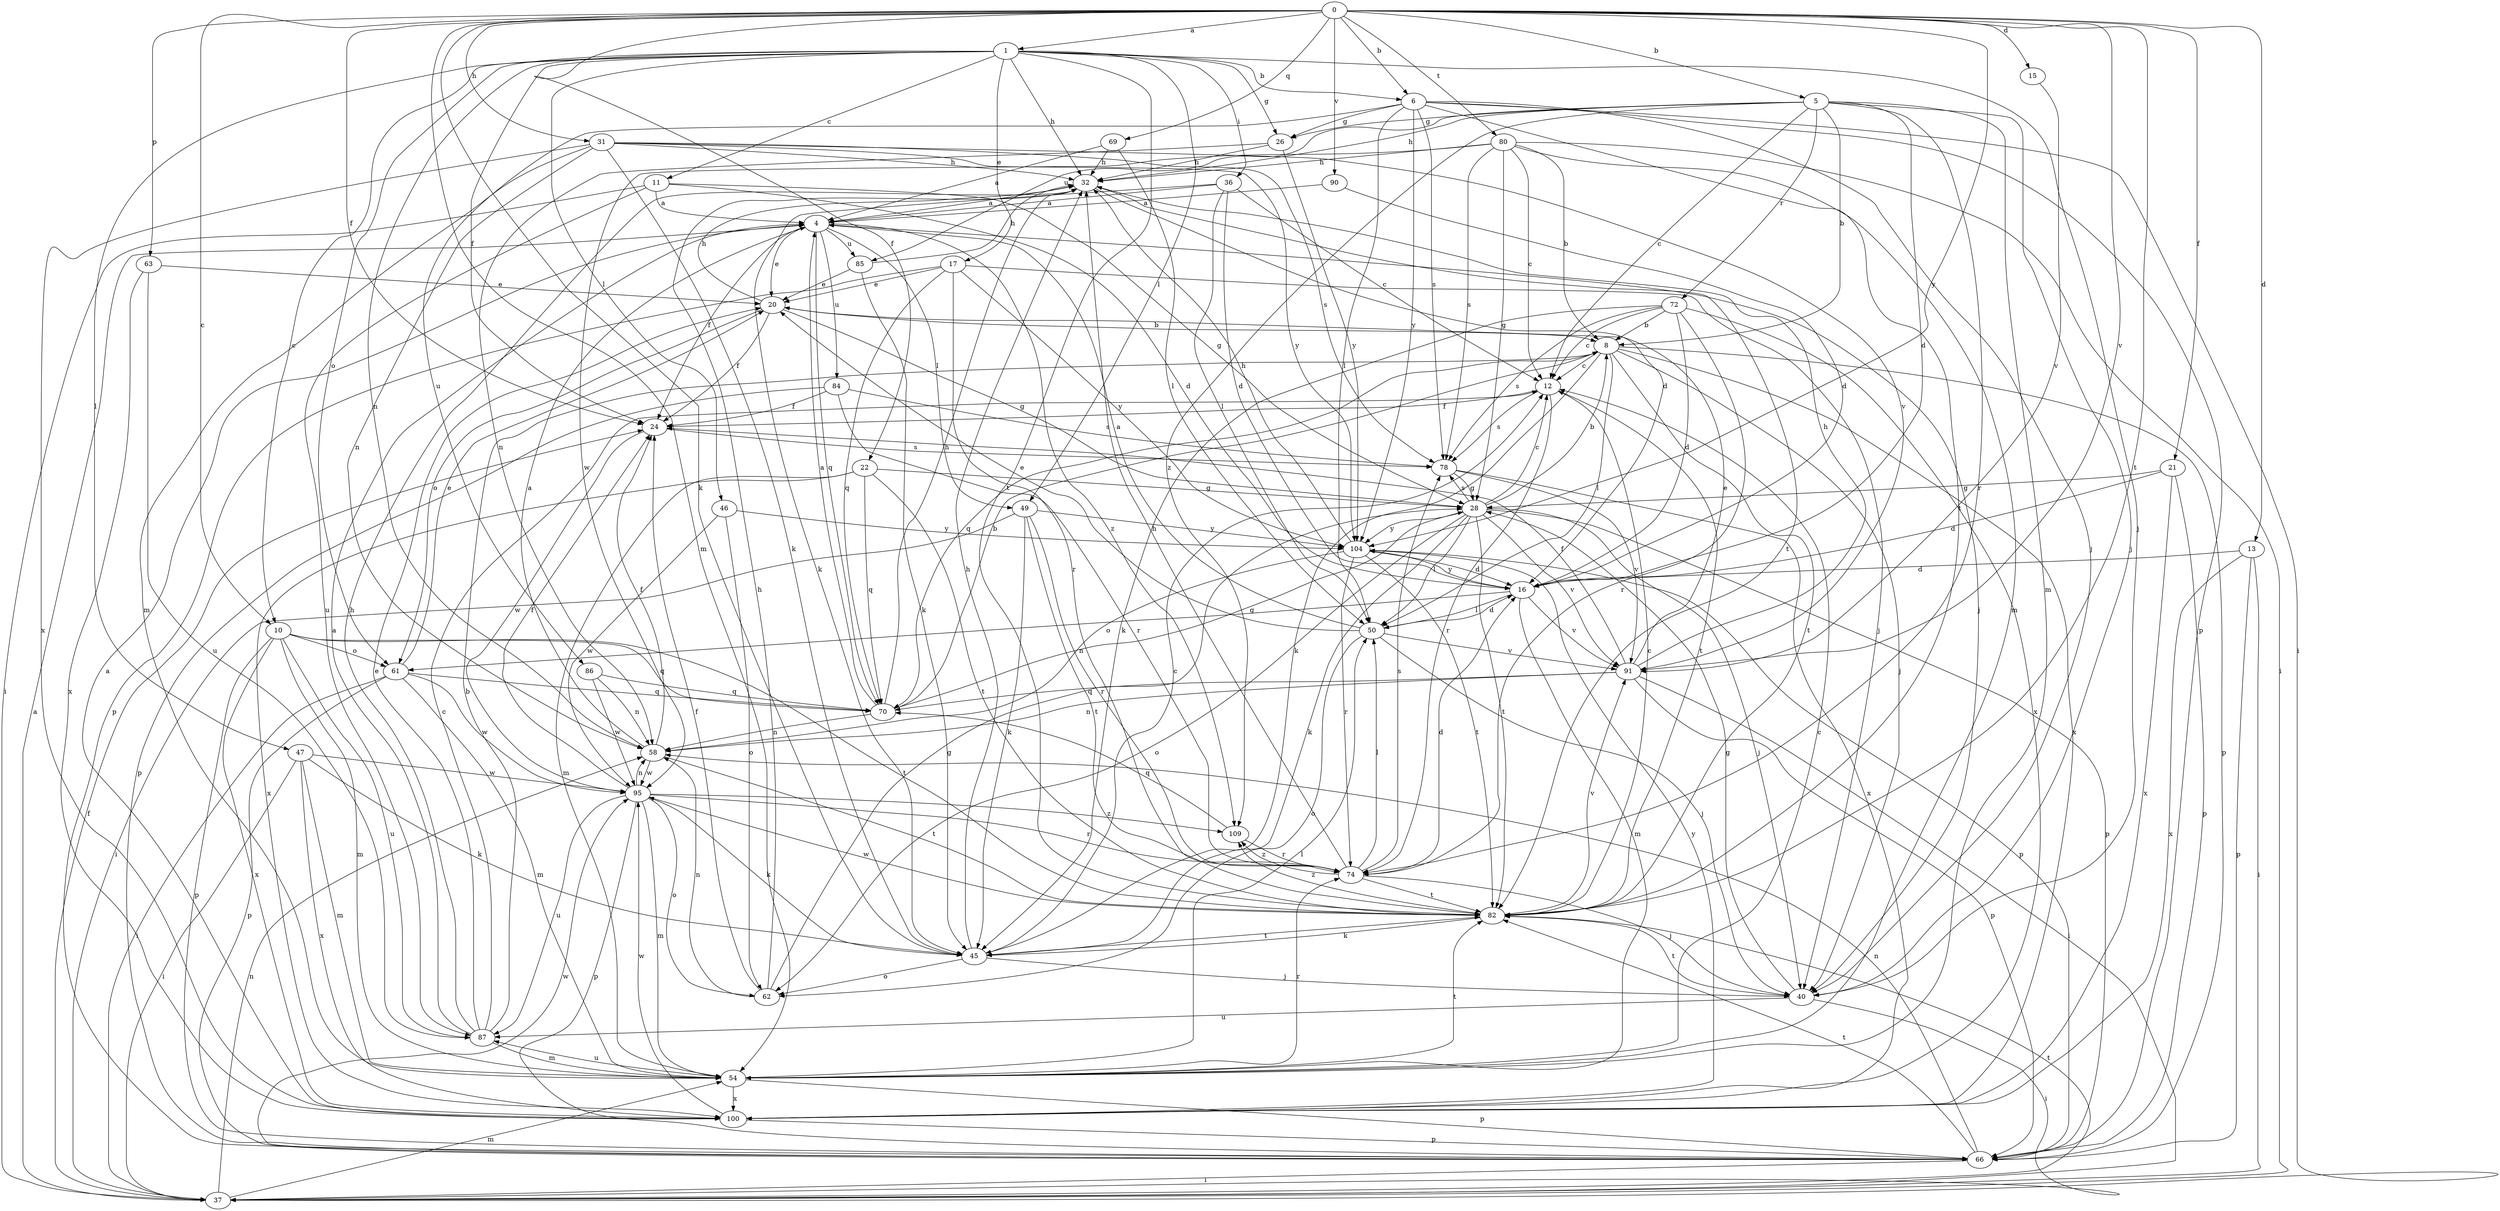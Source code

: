 strict digraph  {
0;
1;
4;
5;
6;
8;
10;
11;
12;
13;
15;
16;
17;
20;
21;
22;
24;
26;
28;
31;
32;
36;
37;
40;
45;
46;
47;
49;
50;
54;
58;
61;
62;
63;
66;
69;
70;
72;
74;
78;
80;
82;
84;
85;
86;
87;
90;
91;
95;
100;
104;
109;
0 -> 1  [label=a];
0 -> 5  [label=b];
0 -> 6  [label=b];
0 -> 10  [label=c];
0 -> 13  [label=d];
0 -> 15  [label=d];
0 -> 21  [label=f];
0 -> 22  [label=f];
0 -> 24  [label=f];
0 -> 31  [label=h];
0 -> 45  [label=k];
0 -> 54  [label=m];
0 -> 63  [label=p];
0 -> 69  [label=q];
0 -> 80  [label=t];
0 -> 82  [label=t];
0 -> 90  [label=v];
0 -> 91  [label=v];
0 -> 104  [label=y];
1 -> 6  [label=b];
1 -> 10  [label=c];
1 -> 11  [label=c];
1 -> 17  [label=e];
1 -> 24  [label=f];
1 -> 26  [label=g];
1 -> 32  [label=h];
1 -> 36  [label=i];
1 -> 40  [label=j];
1 -> 46  [label=l];
1 -> 47  [label=l];
1 -> 49  [label=l];
1 -> 58  [label=n];
1 -> 61  [label=o];
1 -> 82  [label=t];
4 -> 20  [label=e];
4 -> 24  [label=f];
4 -> 40  [label=j];
4 -> 49  [label=l];
4 -> 70  [label=q];
4 -> 84  [label=u];
4 -> 85  [label=u];
4 -> 109  [label=z];
5 -> 8  [label=b];
5 -> 12  [label=c];
5 -> 16  [label=d];
5 -> 26  [label=g];
5 -> 32  [label=h];
5 -> 40  [label=j];
5 -> 54  [label=m];
5 -> 72  [label=r];
5 -> 74  [label=r];
5 -> 85  [label=u];
5 -> 109  [label=z];
6 -> 26  [label=g];
6 -> 37  [label=i];
6 -> 40  [label=j];
6 -> 50  [label=l];
6 -> 66  [label=p];
6 -> 78  [label=s];
6 -> 82  [label=t];
6 -> 86  [label=u];
6 -> 104  [label=y];
8 -> 12  [label=c];
8 -> 40  [label=j];
8 -> 45  [label=k];
8 -> 50  [label=l];
8 -> 66  [label=p];
8 -> 70  [label=q];
8 -> 82  [label=t];
8 -> 100  [label=x];
10 -> 54  [label=m];
10 -> 61  [label=o];
10 -> 66  [label=p];
10 -> 70  [label=q];
10 -> 82  [label=t];
10 -> 87  [label=u];
10 -> 100  [label=x];
11 -> 4  [label=a];
11 -> 16  [label=d];
11 -> 28  [label=g];
11 -> 37  [label=i];
11 -> 87  [label=u];
12 -> 24  [label=f];
12 -> 74  [label=r];
12 -> 78  [label=s];
12 -> 82  [label=t];
13 -> 16  [label=d];
13 -> 37  [label=i];
13 -> 66  [label=p];
13 -> 100  [label=x];
15 -> 91  [label=v];
16 -> 50  [label=l];
16 -> 54  [label=m];
16 -> 61  [label=o];
16 -> 91  [label=v];
16 -> 104  [label=y];
17 -> 20  [label=e];
17 -> 40  [label=j];
17 -> 66  [label=p];
17 -> 70  [label=q];
17 -> 74  [label=r];
17 -> 104  [label=y];
20 -> 8  [label=b];
20 -> 24  [label=f];
20 -> 28  [label=g];
20 -> 32  [label=h];
20 -> 61  [label=o];
21 -> 16  [label=d];
21 -> 28  [label=g];
21 -> 66  [label=p];
21 -> 100  [label=x];
22 -> 28  [label=g];
22 -> 54  [label=m];
22 -> 70  [label=q];
22 -> 82  [label=t];
22 -> 100  [label=x];
24 -> 78  [label=s];
24 -> 95  [label=w];
26 -> 32  [label=h];
26 -> 58  [label=n];
26 -> 104  [label=y];
28 -> 8  [label=b];
28 -> 12  [label=c];
28 -> 40  [label=j];
28 -> 45  [label=k];
28 -> 50  [label=l];
28 -> 62  [label=o];
28 -> 66  [label=p];
28 -> 78  [label=s];
28 -> 82  [label=t];
28 -> 91  [label=v];
28 -> 104  [label=y];
31 -> 32  [label=h];
31 -> 45  [label=k];
31 -> 54  [label=m];
31 -> 58  [label=n];
31 -> 78  [label=s];
31 -> 91  [label=v];
31 -> 100  [label=x];
31 -> 104  [label=y];
32 -> 4  [label=a];
32 -> 16  [label=d];
32 -> 82  [label=t];
36 -> 4  [label=a];
36 -> 12  [label=c];
36 -> 16  [label=d];
36 -> 45  [label=k];
36 -> 50  [label=l];
37 -> 4  [label=a];
37 -> 24  [label=f];
37 -> 54  [label=m];
37 -> 58  [label=n];
37 -> 82  [label=t];
40 -> 28  [label=g];
40 -> 37  [label=i];
40 -> 82  [label=t];
40 -> 87  [label=u];
45 -> 12  [label=c];
45 -> 32  [label=h];
45 -> 40  [label=j];
45 -> 62  [label=o];
45 -> 82  [label=t];
46 -> 62  [label=o];
46 -> 95  [label=w];
46 -> 104  [label=y];
47 -> 37  [label=i];
47 -> 45  [label=k];
47 -> 54  [label=m];
47 -> 95  [label=w];
47 -> 100  [label=x];
49 -> 37  [label=i];
49 -> 45  [label=k];
49 -> 74  [label=r];
49 -> 82  [label=t];
49 -> 104  [label=y];
50 -> 4  [label=a];
50 -> 16  [label=d];
50 -> 20  [label=e];
50 -> 40  [label=j];
50 -> 62  [label=o];
50 -> 91  [label=v];
54 -> 12  [label=c];
54 -> 50  [label=l];
54 -> 66  [label=p];
54 -> 74  [label=r];
54 -> 82  [label=t];
54 -> 87  [label=u];
54 -> 100  [label=x];
58 -> 4  [label=a];
58 -> 24  [label=f];
58 -> 82  [label=t];
58 -> 95  [label=w];
61 -> 20  [label=e];
61 -> 37  [label=i];
61 -> 54  [label=m];
61 -> 66  [label=p];
61 -> 70  [label=q];
61 -> 95  [label=w];
62 -> 24  [label=f];
62 -> 28  [label=g];
62 -> 32  [label=h];
62 -> 58  [label=n];
63 -> 20  [label=e];
63 -> 87  [label=u];
63 -> 100  [label=x];
66 -> 37  [label=i];
66 -> 58  [label=n];
66 -> 82  [label=t];
66 -> 95  [label=w];
69 -> 4  [label=a];
69 -> 32  [label=h];
69 -> 50  [label=l];
70 -> 4  [label=a];
70 -> 8  [label=b];
70 -> 28  [label=g];
70 -> 32  [label=h];
70 -> 58  [label=n];
72 -> 8  [label=b];
72 -> 12  [label=c];
72 -> 16  [label=d];
72 -> 45  [label=k];
72 -> 74  [label=r];
72 -> 78  [label=s];
72 -> 100  [label=x];
74 -> 16  [label=d];
74 -> 32  [label=h];
74 -> 40  [label=j];
74 -> 50  [label=l];
74 -> 78  [label=s];
74 -> 82  [label=t];
74 -> 109  [label=z];
78 -> 28  [label=g];
78 -> 91  [label=v];
78 -> 100  [label=x];
80 -> 8  [label=b];
80 -> 12  [label=c];
80 -> 28  [label=g];
80 -> 32  [label=h];
80 -> 37  [label=i];
80 -> 54  [label=m];
80 -> 78  [label=s];
80 -> 95  [label=w];
82 -> 12  [label=c];
82 -> 45  [label=k];
82 -> 91  [label=v];
82 -> 95  [label=w];
82 -> 109  [label=z];
84 -> 24  [label=f];
84 -> 66  [label=p];
84 -> 74  [label=r];
84 -> 78  [label=s];
85 -> 20  [label=e];
85 -> 32  [label=h];
85 -> 45  [label=k];
86 -> 58  [label=n];
86 -> 70  [label=q];
86 -> 95  [label=w];
87 -> 4  [label=a];
87 -> 8  [label=b];
87 -> 12  [label=c];
87 -> 20  [label=e];
87 -> 32  [label=h];
87 -> 54  [label=m];
90 -> 4  [label=a];
90 -> 16  [label=d];
91 -> 20  [label=e];
91 -> 24  [label=f];
91 -> 32  [label=h];
91 -> 37  [label=i];
91 -> 58  [label=n];
91 -> 66  [label=p];
91 -> 70  [label=q];
95 -> 24  [label=f];
95 -> 45  [label=k];
95 -> 54  [label=m];
95 -> 58  [label=n];
95 -> 62  [label=o];
95 -> 66  [label=p];
95 -> 74  [label=r];
95 -> 87  [label=u];
95 -> 109  [label=z];
100 -> 4  [label=a];
100 -> 66  [label=p];
100 -> 95  [label=w];
100 -> 104  [label=y];
104 -> 16  [label=d];
104 -> 32  [label=h];
104 -> 58  [label=n];
104 -> 66  [label=p];
104 -> 74  [label=r];
104 -> 82  [label=t];
109 -> 70  [label=q];
109 -> 74  [label=r];
}
